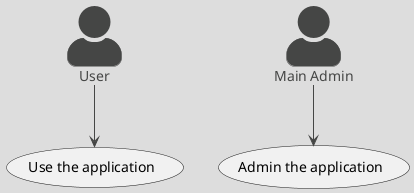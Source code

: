 ' Do not edit
' Theme Gallery
' autogenerated by script
'
@startuml
!theme toy
skinparam actorStyle awesome
:User: --> (Use)
"Main Admin" as Admin
"Use the application" as (Use)
Admin --> (Admin the application)
@enduml
